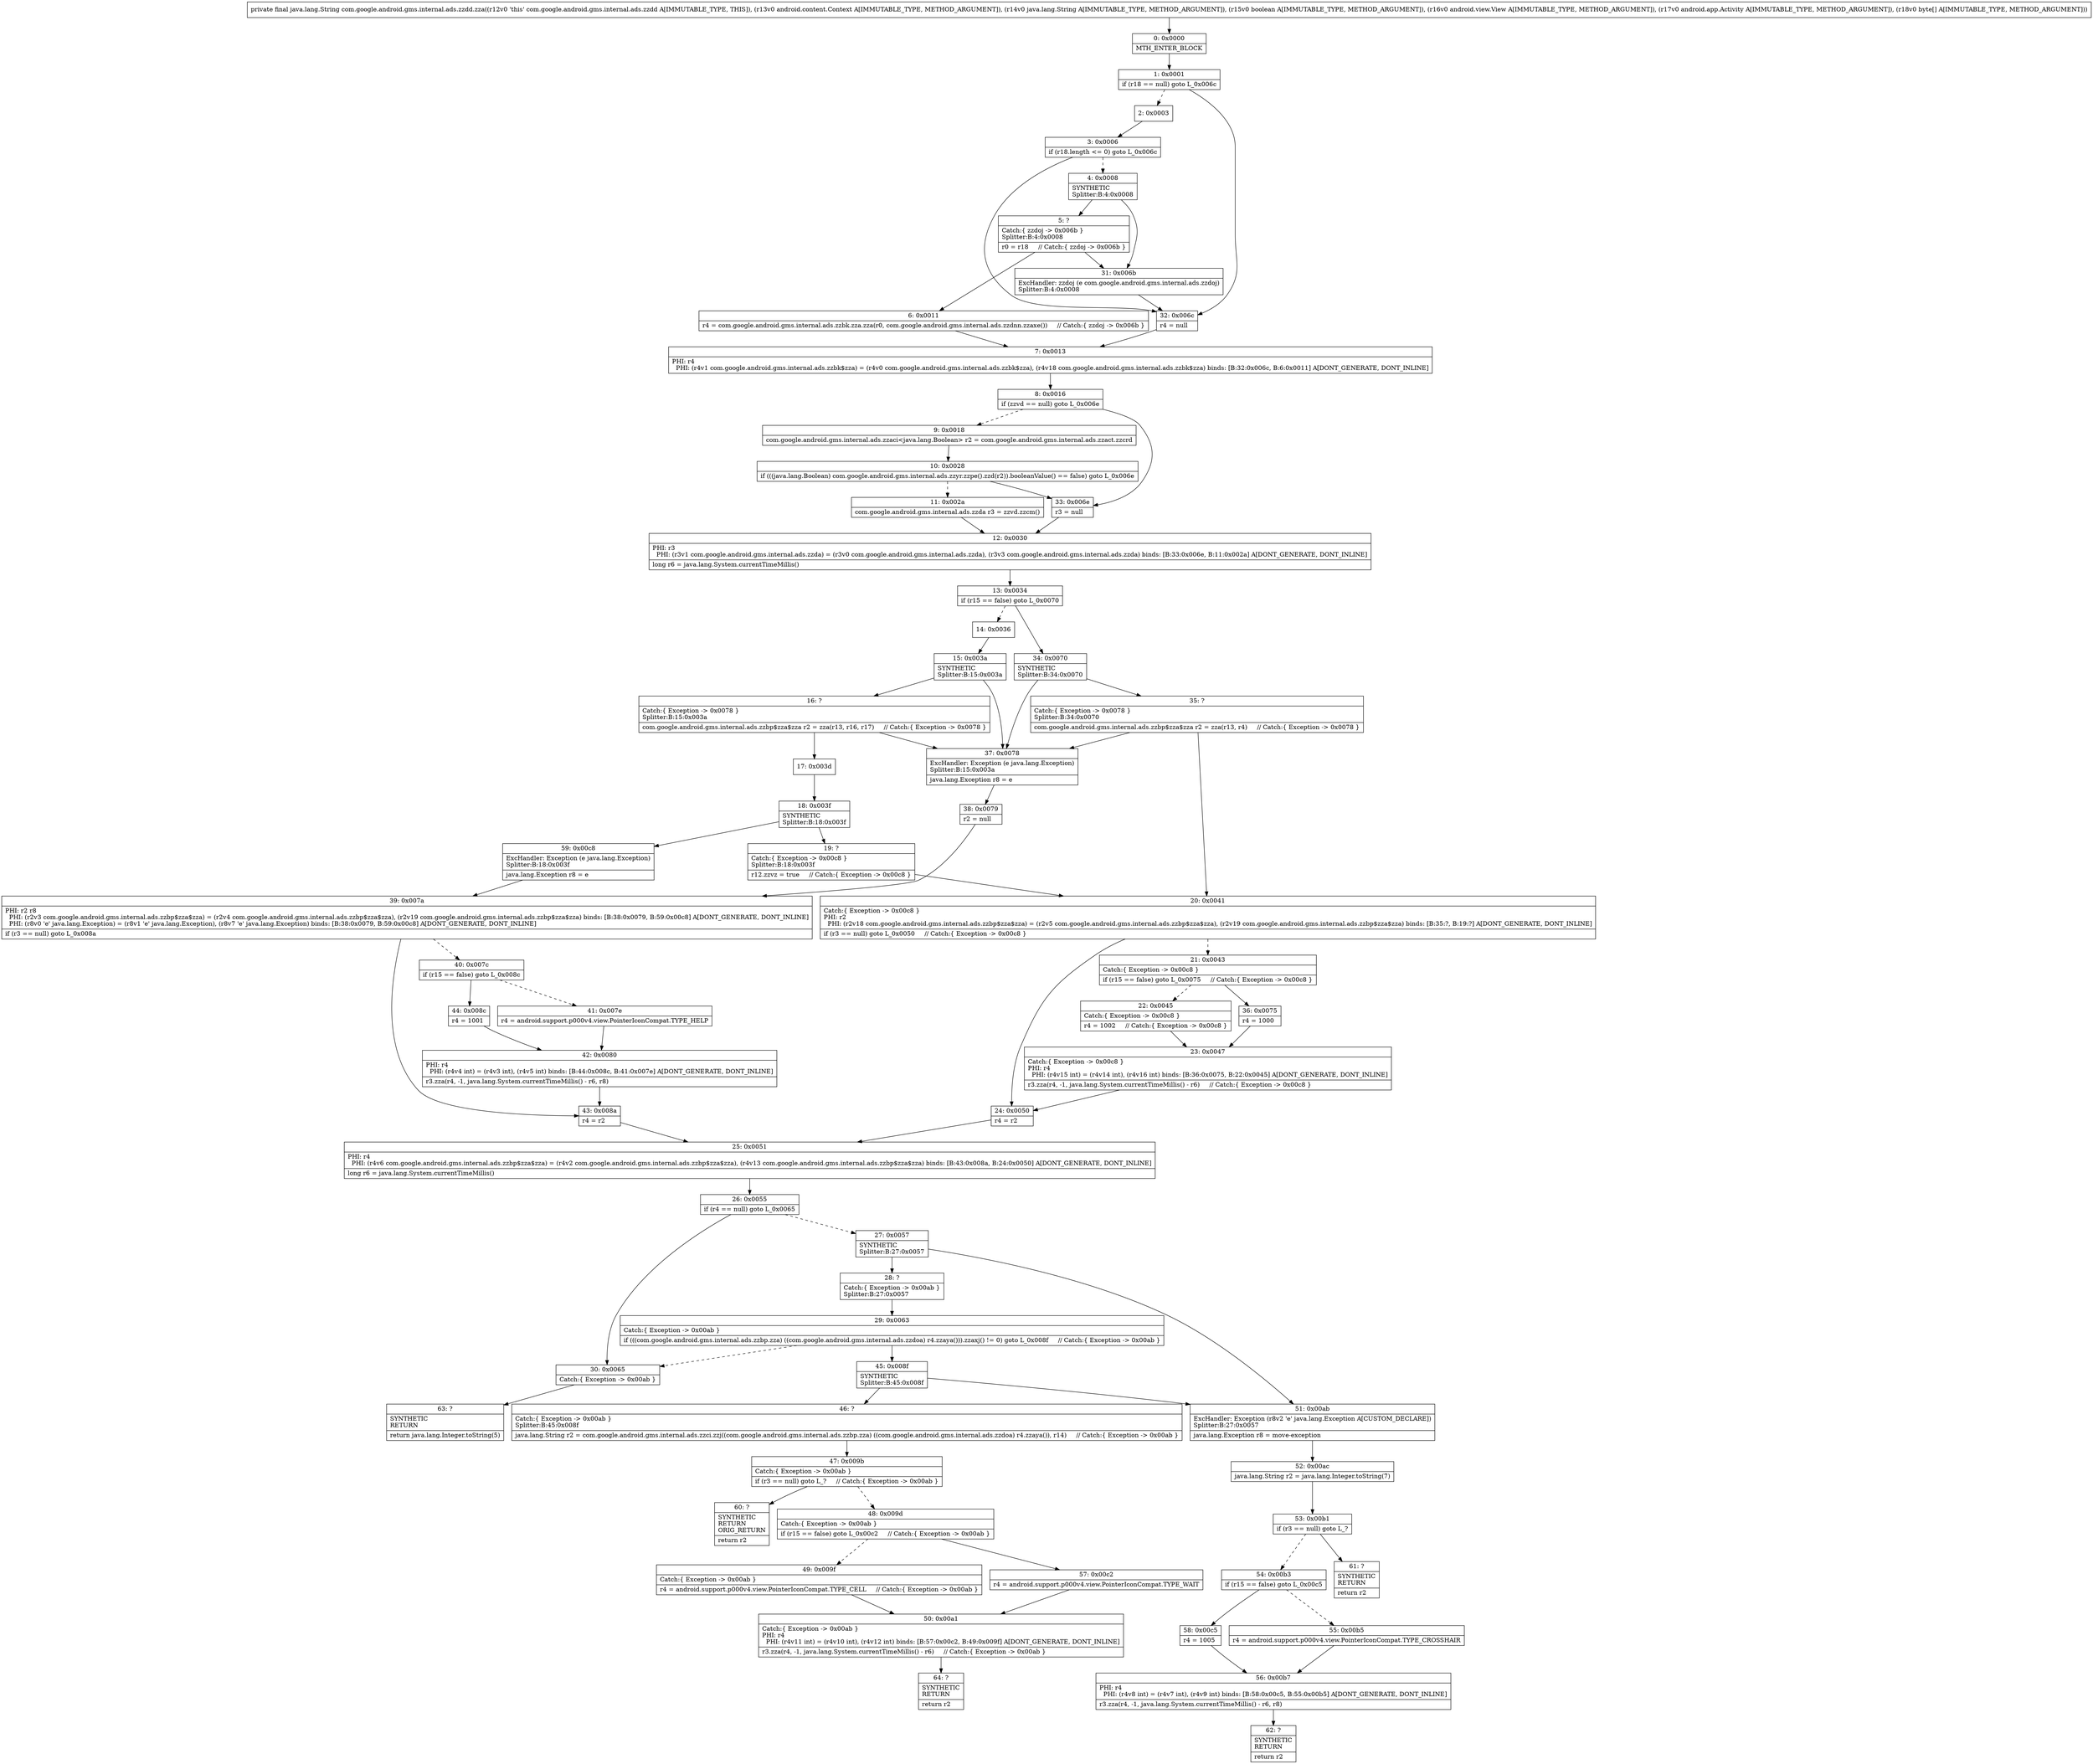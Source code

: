 digraph "CFG forcom.google.android.gms.internal.ads.zzdd.zza(Landroid\/content\/Context;Ljava\/lang\/String;ZLandroid\/view\/View;Landroid\/app\/Activity;[B)Ljava\/lang\/String;" {
Node_0 [shape=record,label="{0\:\ 0x0000|MTH_ENTER_BLOCK\l}"];
Node_1 [shape=record,label="{1\:\ 0x0001|if (r18 == null) goto L_0x006c\l}"];
Node_2 [shape=record,label="{2\:\ 0x0003}"];
Node_3 [shape=record,label="{3\:\ 0x0006|if (r18.length \<= 0) goto L_0x006c\l}"];
Node_4 [shape=record,label="{4\:\ 0x0008|SYNTHETIC\lSplitter:B:4:0x0008\l}"];
Node_5 [shape=record,label="{5\:\ ?|Catch:\{ zzdoj \-\> 0x006b \}\lSplitter:B:4:0x0008\l|r0 = r18     \/\/ Catch:\{ zzdoj \-\> 0x006b \}\l}"];
Node_6 [shape=record,label="{6\:\ 0x0011|r4 = com.google.android.gms.internal.ads.zzbk.zza.zza(r0, com.google.android.gms.internal.ads.zzdnn.zzaxe())     \/\/ Catch:\{ zzdoj \-\> 0x006b \}\l}"];
Node_7 [shape=record,label="{7\:\ 0x0013|PHI: r4 \l  PHI: (r4v1 com.google.android.gms.internal.ads.zzbk$zza) = (r4v0 com.google.android.gms.internal.ads.zzbk$zza), (r4v18 com.google.android.gms.internal.ads.zzbk$zza) binds: [B:32:0x006c, B:6:0x0011] A[DONT_GENERATE, DONT_INLINE]\l}"];
Node_8 [shape=record,label="{8\:\ 0x0016|if (zzvd == null) goto L_0x006e\l}"];
Node_9 [shape=record,label="{9\:\ 0x0018|com.google.android.gms.internal.ads.zzaci\<java.lang.Boolean\> r2 = com.google.android.gms.internal.ads.zzact.zzcrd\l}"];
Node_10 [shape=record,label="{10\:\ 0x0028|if (((java.lang.Boolean) com.google.android.gms.internal.ads.zzyr.zzpe().zzd(r2)).booleanValue() == false) goto L_0x006e\l}"];
Node_11 [shape=record,label="{11\:\ 0x002a|com.google.android.gms.internal.ads.zzda r3 = zzvd.zzcm()\l}"];
Node_12 [shape=record,label="{12\:\ 0x0030|PHI: r3 \l  PHI: (r3v1 com.google.android.gms.internal.ads.zzda) = (r3v0 com.google.android.gms.internal.ads.zzda), (r3v3 com.google.android.gms.internal.ads.zzda) binds: [B:33:0x006e, B:11:0x002a] A[DONT_GENERATE, DONT_INLINE]\l|long r6 = java.lang.System.currentTimeMillis()\l}"];
Node_13 [shape=record,label="{13\:\ 0x0034|if (r15 == false) goto L_0x0070\l}"];
Node_14 [shape=record,label="{14\:\ 0x0036}"];
Node_15 [shape=record,label="{15\:\ 0x003a|SYNTHETIC\lSplitter:B:15:0x003a\l}"];
Node_16 [shape=record,label="{16\:\ ?|Catch:\{ Exception \-\> 0x0078 \}\lSplitter:B:15:0x003a\l|com.google.android.gms.internal.ads.zzbp$zza$zza r2 = zza(r13, r16, r17)     \/\/ Catch:\{ Exception \-\> 0x0078 \}\l}"];
Node_17 [shape=record,label="{17\:\ 0x003d}"];
Node_18 [shape=record,label="{18\:\ 0x003f|SYNTHETIC\lSplitter:B:18:0x003f\l}"];
Node_19 [shape=record,label="{19\:\ ?|Catch:\{ Exception \-\> 0x00c8 \}\lSplitter:B:18:0x003f\l|r12.zzvz = true     \/\/ Catch:\{ Exception \-\> 0x00c8 \}\l}"];
Node_20 [shape=record,label="{20\:\ 0x0041|Catch:\{ Exception \-\> 0x00c8 \}\lPHI: r2 \l  PHI: (r2v18 com.google.android.gms.internal.ads.zzbp$zza$zza) = (r2v5 com.google.android.gms.internal.ads.zzbp$zza$zza), (r2v19 com.google.android.gms.internal.ads.zzbp$zza$zza) binds: [B:35:?, B:19:?] A[DONT_GENERATE, DONT_INLINE]\l|if (r3 == null) goto L_0x0050     \/\/ Catch:\{ Exception \-\> 0x00c8 \}\l}"];
Node_21 [shape=record,label="{21\:\ 0x0043|Catch:\{ Exception \-\> 0x00c8 \}\l|if (r15 == false) goto L_0x0075     \/\/ Catch:\{ Exception \-\> 0x00c8 \}\l}"];
Node_22 [shape=record,label="{22\:\ 0x0045|Catch:\{ Exception \-\> 0x00c8 \}\l|r4 = 1002     \/\/ Catch:\{ Exception \-\> 0x00c8 \}\l}"];
Node_23 [shape=record,label="{23\:\ 0x0047|Catch:\{ Exception \-\> 0x00c8 \}\lPHI: r4 \l  PHI: (r4v15 int) = (r4v14 int), (r4v16 int) binds: [B:36:0x0075, B:22:0x0045] A[DONT_GENERATE, DONT_INLINE]\l|r3.zza(r4, \-1, java.lang.System.currentTimeMillis() \- r6)     \/\/ Catch:\{ Exception \-\> 0x00c8 \}\l}"];
Node_24 [shape=record,label="{24\:\ 0x0050|r4 = r2\l}"];
Node_25 [shape=record,label="{25\:\ 0x0051|PHI: r4 \l  PHI: (r4v6 com.google.android.gms.internal.ads.zzbp$zza$zza) = (r4v2 com.google.android.gms.internal.ads.zzbp$zza$zza), (r4v13 com.google.android.gms.internal.ads.zzbp$zza$zza) binds: [B:43:0x008a, B:24:0x0050] A[DONT_GENERATE, DONT_INLINE]\l|long r6 = java.lang.System.currentTimeMillis()\l}"];
Node_26 [shape=record,label="{26\:\ 0x0055|if (r4 == null) goto L_0x0065\l}"];
Node_27 [shape=record,label="{27\:\ 0x0057|SYNTHETIC\lSplitter:B:27:0x0057\l}"];
Node_28 [shape=record,label="{28\:\ ?|Catch:\{ Exception \-\> 0x00ab \}\lSplitter:B:27:0x0057\l}"];
Node_29 [shape=record,label="{29\:\ 0x0063|Catch:\{ Exception \-\> 0x00ab \}\l|if (((com.google.android.gms.internal.ads.zzbp.zza) ((com.google.android.gms.internal.ads.zzdoa) r4.zzaya())).zzaxj() != 0) goto L_0x008f     \/\/ Catch:\{ Exception \-\> 0x00ab \}\l}"];
Node_30 [shape=record,label="{30\:\ 0x0065|Catch:\{ Exception \-\> 0x00ab \}\l}"];
Node_31 [shape=record,label="{31\:\ 0x006b|ExcHandler: zzdoj (e com.google.android.gms.internal.ads.zzdoj)\lSplitter:B:4:0x0008\l}"];
Node_32 [shape=record,label="{32\:\ 0x006c|r4 = null\l}"];
Node_33 [shape=record,label="{33\:\ 0x006e|r3 = null\l}"];
Node_34 [shape=record,label="{34\:\ 0x0070|SYNTHETIC\lSplitter:B:34:0x0070\l}"];
Node_35 [shape=record,label="{35\:\ ?|Catch:\{ Exception \-\> 0x0078 \}\lSplitter:B:34:0x0070\l|com.google.android.gms.internal.ads.zzbp$zza$zza r2 = zza(r13, r4)     \/\/ Catch:\{ Exception \-\> 0x0078 \}\l}"];
Node_36 [shape=record,label="{36\:\ 0x0075|r4 = 1000\l}"];
Node_37 [shape=record,label="{37\:\ 0x0078|ExcHandler: Exception (e java.lang.Exception)\lSplitter:B:15:0x003a\l|java.lang.Exception r8 = e\l}"];
Node_38 [shape=record,label="{38\:\ 0x0079|r2 = null\l}"];
Node_39 [shape=record,label="{39\:\ 0x007a|PHI: r2 r8 \l  PHI: (r2v3 com.google.android.gms.internal.ads.zzbp$zza$zza) = (r2v4 com.google.android.gms.internal.ads.zzbp$zza$zza), (r2v19 com.google.android.gms.internal.ads.zzbp$zza$zza) binds: [B:38:0x0079, B:59:0x00c8] A[DONT_GENERATE, DONT_INLINE]\l  PHI: (r8v0 'e' java.lang.Exception) = (r8v1 'e' java.lang.Exception), (r8v7 'e' java.lang.Exception) binds: [B:38:0x0079, B:59:0x00c8] A[DONT_GENERATE, DONT_INLINE]\l|if (r3 == null) goto L_0x008a\l}"];
Node_40 [shape=record,label="{40\:\ 0x007c|if (r15 == false) goto L_0x008c\l}"];
Node_41 [shape=record,label="{41\:\ 0x007e|r4 = android.support.p000v4.view.PointerIconCompat.TYPE_HELP\l}"];
Node_42 [shape=record,label="{42\:\ 0x0080|PHI: r4 \l  PHI: (r4v4 int) = (r4v3 int), (r4v5 int) binds: [B:44:0x008c, B:41:0x007e] A[DONT_GENERATE, DONT_INLINE]\l|r3.zza(r4, \-1, java.lang.System.currentTimeMillis() \- r6, r8)\l}"];
Node_43 [shape=record,label="{43\:\ 0x008a|r4 = r2\l}"];
Node_44 [shape=record,label="{44\:\ 0x008c|r4 = 1001\l}"];
Node_45 [shape=record,label="{45\:\ 0x008f|SYNTHETIC\lSplitter:B:45:0x008f\l}"];
Node_46 [shape=record,label="{46\:\ ?|Catch:\{ Exception \-\> 0x00ab \}\lSplitter:B:45:0x008f\l|java.lang.String r2 = com.google.android.gms.internal.ads.zzci.zzj((com.google.android.gms.internal.ads.zzbp.zza) ((com.google.android.gms.internal.ads.zzdoa) r4.zzaya()), r14)     \/\/ Catch:\{ Exception \-\> 0x00ab \}\l}"];
Node_47 [shape=record,label="{47\:\ 0x009b|Catch:\{ Exception \-\> 0x00ab \}\l|if (r3 == null) goto L_?     \/\/ Catch:\{ Exception \-\> 0x00ab \}\l}"];
Node_48 [shape=record,label="{48\:\ 0x009d|Catch:\{ Exception \-\> 0x00ab \}\l|if (r15 == false) goto L_0x00c2     \/\/ Catch:\{ Exception \-\> 0x00ab \}\l}"];
Node_49 [shape=record,label="{49\:\ 0x009f|Catch:\{ Exception \-\> 0x00ab \}\l|r4 = android.support.p000v4.view.PointerIconCompat.TYPE_CELL     \/\/ Catch:\{ Exception \-\> 0x00ab \}\l}"];
Node_50 [shape=record,label="{50\:\ 0x00a1|Catch:\{ Exception \-\> 0x00ab \}\lPHI: r4 \l  PHI: (r4v11 int) = (r4v10 int), (r4v12 int) binds: [B:57:0x00c2, B:49:0x009f] A[DONT_GENERATE, DONT_INLINE]\l|r3.zza(r4, \-1, java.lang.System.currentTimeMillis() \- r6)     \/\/ Catch:\{ Exception \-\> 0x00ab \}\l}"];
Node_51 [shape=record,label="{51\:\ 0x00ab|ExcHandler: Exception (r8v2 'e' java.lang.Exception A[CUSTOM_DECLARE])\lSplitter:B:27:0x0057\l|java.lang.Exception r8 = move\-exception\l}"];
Node_52 [shape=record,label="{52\:\ 0x00ac|java.lang.String r2 = java.lang.Integer.toString(7)\l}"];
Node_53 [shape=record,label="{53\:\ 0x00b1|if (r3 == null) goto L_?\l}"];
Node_54 [shape=record,label="{54\:\ 0x00b3|if (r15 == false) goto L_0x00c5\l}"];
Node_55 [shape=record,label="{55\:\ 0x00b5|r4 = android.support.p000v4.view.PointerIconCompat.TYPE_CROSSHAIR\l}"];
Node_56 [shape=record,label="{56\:\ 0x00b7|PHI: r4 \l  PHI: (r4v8 int) = (r4v7 int), (r4v9 int) binds: [B:58:0x00c5, B:55:0x00b5] A[DONT_GENERATE, DONT_INLINE]\l|r3.zza(r4, \-1, java.lang.System.currentTimeMillis() \- r6, r8)\l}"];
Node_57 [shape=record,label="{57\:\ 0x00c2|r4 = android.support.p000v4.view.PointerIconCompat.TYPE_WAIT\l}"];
Node_58 [shape=record,label="{58\:\ 0x00c5|r4 = 1005\l}"];
Node_59 [shape=record,label="{59\:\ 0x00c8|ExcHandler: Exception (e java.lang.Exception)\lSplitter:B:18:0x003f\l|java.lang.Exception r8 = e\l}"];
Node_60 [shape=record,label="{60\:\ ?|SYNTHETIC\lRETURN\lORIG_RETURN\l|return r2\l}"];
Node_61 [shape=record,label="{61\:\ ?|SYNTHETIC\lRETURN\l|return r2\l}"];
Node_62 [shape=record,label="{62\:\ ?|SYNTHETIC\lRETURN\l|return r2\l}"];
Node_63 [shape=record,label="{63\:\ ?|SYNTHETIC\lRETURN\l|return java.lang.Integer.toString(5)\l}"];
Node_64 [shape=record,label="{64\:\ ?|SYNTHETIC\lRETURN\l|return r2\l}"];
MethodNode[shape=record,label="{private final java.lang.String com.google.android.gms.internal.ads.zzdd.zza((r12v0 'this' com.google.android.gms.internal.ads.zzdd A[IMMUTABLE_TYPE, THIS]), (r13v0 android.content.Context A[IMMUTABLE_TYPE, METHOD_ARGUMENT]), (r14v0 java.lang.String A[IMMUTABLE_TYPE, METHOD_ARGUMENT]), (r15v0 boolean A[IMMUTABLE_TYPE, METHOD_ARGUMENT]), (r16v0 android.view.View A[IMMUTABLE_TYPE, METHOD_ARGUMENT]), (r17v0 android.app.Activity A[IMMUTABLE_TYPE, METHOD_ARGUMENT]), (r18v0 byte[] A[IMMUTABLE_TYPE, METHOD_ARGUMENT])) }"];
MethodNode -> Node_0;
Node_0 -> Node_1;
Node_1 -> Node_2[style=dashed];
Node_1 -> Node_32;
Node_2 -> Node_3;
Node_3 -> Node_4[style=dashed];
Node_3 -> Node_32;
Node_4 -> Node_5;
Node_4 -> Node_31;
Node_5 -> Node_6;
Node_5 -> Node_31;
Node_6 -> Node_7;
Node_7 -> Node_8;
Node_8 -> Node_9[style=dashed];
Node_8 -> Node_33;
Node_9 -> Node_10;
Node_10 -> Node_11[style=dashed];
Node_10 -> Node_33;
Node_11 -> Node_12;
Node_12 -> Node_13;
Node_13 -> Node_14[style=dashed];
Node_13 -> Node_34;
Node_14 -> Node_15;
Node_15 -> Node_16;
Node_15 -> Node_37;
Node_16 -> Node_17;
Node_16 -> Node_37;
Node_17 -> Node_18;
Node_18 -> Node_19;
Node_18 -> Node_59;
Node_19 -> Node_20;
Node_20 -> Node_21[style=dashed];
Node_20 -> Node_24;
Node_21 -> Node_22[style=dashed];
Node_21 -> Node_36;
Node_22 -> Node_23;
Node_23 -> Node_24;
Node_24 -> Node_25;
Node_25 -> Node_26;
Node_26 -> Node_27[style=dashed];
Node_26 -> Node_30;
Node_27 -> Node_28;
Node_27 -> Node_51;
Node_28 -> Node_29;
Node_29 -> Node_30[style=dashed];
Node_29 -> Node_45;
Node_30 -> Node_63;
Node_31 -> Node_32;
Node_32 -> Node_7;
Node_33 -> Node_12;
Node_34 -> Node_35;
Node_34 -> Node_37;
Node_35 -> Node_37;
Node_35 -> Node_20;
Node_36 -> Node_23;
Node_37 -> Node_38;
Node_38 -> Node_39;
Node_39 -> Node_40[style=dashed];
Node_39 -> Node_43;
Node_40 -> Node_41[style=dashed];
Node_40 -> Node_44;
Node_41 -> Node_42;
Node_42 -> Node_43;
Node_43 -> Node_25;
Node_44 -> Node_42;
Node_45 -> Node_46;
Node_45 -> Node_51;
Node_46 -> Node_47;
Node_47 -> Node_48[style=dashed];
Node_47 -> Node_60;
Node_48 -> Node_49[style=dashed];
Node_48 -> Node_57;
Node_49 -> Node_50;
Node_50 -> Node_64;
Node_51 -> Node_52;
Node_52 -> Node_53;
Node_53 -> Node_54[style=dashed];
Node_53 -> Node_61;
Node_54 -> Node_55[style=dashed];
Node_54 -> Node_58;
Node_55 -> Node_56;
Node_56 -> Node_62;
Node_57 -> Node_50;
Node_58 -> Node_56;
Node_59 -> Node_39;
}

